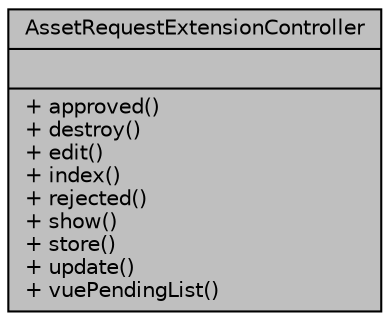 digraph "AssetRequestExtensionController"
{
 // LATEX_PDF_SIZE
  bgcolor="transparent";
  edge [fontname="Helvetica",fontsize="10",labelfontname="Helvetica",labelfontsize="10"];
  node [fontname="Helvetica",fontsize="10",shape=record];
  Node1 [label="{AssetRequestExtensionController\n||+ approved()\l+ destroy()\l+ edit()\l+ index()\l+ rejected()\l+ show()\l+ store()\l+ update()\l+ vuePendingList()\l}",height=0.2,width=0.4,color="black", fillcolor="grey75", style="filled", fontcolor="black",tooltip="Controlador de prorrogas de entrega en bienes institucionales solicitados."];
}
